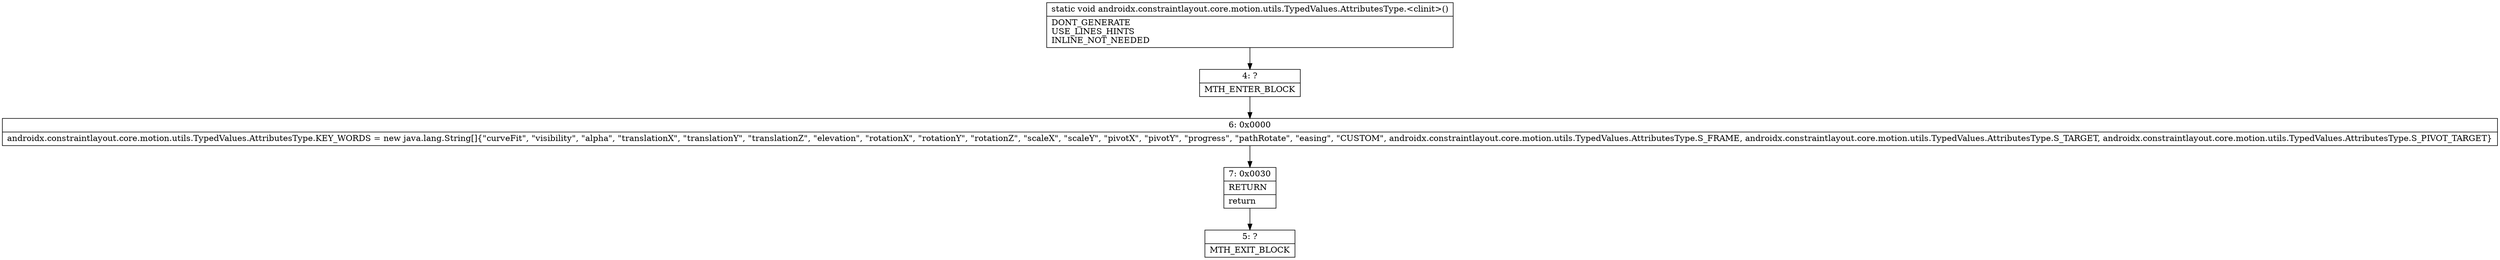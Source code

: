 digraph "CFG forandroidx.constraintlayout.core.motion.utils.TypedValues.AttributesType.\<clinit\>()V" {
Node_4 [shape=record,label="{4\:\ ?|MTH_ENTER_BLOCK\l}"];
Node_6 [shape=record,label="{6\:\ 0x0000|androidx.constraintlayout.core.motion.utils.TypedValues.AttributesType.KEY_WORDS = new java.lang.String[]\{\"curveFit\", \"visibility\", \"alpha\", \"translationX\", \"translationY\", \"translationZ\", \"elevation\", \"rotationX\", \"rotationY\", \"rotationZ\", \"scaleX\", \"scaleY\", \"pivotX\", \"pivotY\", \"progress\", \"pathRotate\", \"easing\", \"CUSTOM\", androidx.constraintlayout.core.motion.utils.TypedValues.AttributesType.S_FRAME, androidx.constraintlayout.core.motion.utils.TypedValues.AttributesType.S_TARGET, androidx.constraintlayout.core.motion.utils.TypedValues.AttributesType.S_PIVOT_TARGET\}\l}"];
Node_7 [shape=record,label="{7\:\ 0x0030|RETURN\l|return\l}"];
Node_5 [shape=record,label="{5\:\ ?|MTH_EXIT_BLOCK\l}"];
MethodNode[shape=record,label="{static void androidx.constraintlayout.core.motion.utils.TypedValues.AttributesType.\<clinit\>()  | DONT_GENERATE\lUSE_LINES_HINTS\lINLINE_NOT_NEEDED\l}"];
MethodNode -> Node_4;Node_4 -> Node_6;
Node_6 -> Node_7;
Node_7 -> Node_5;
}

